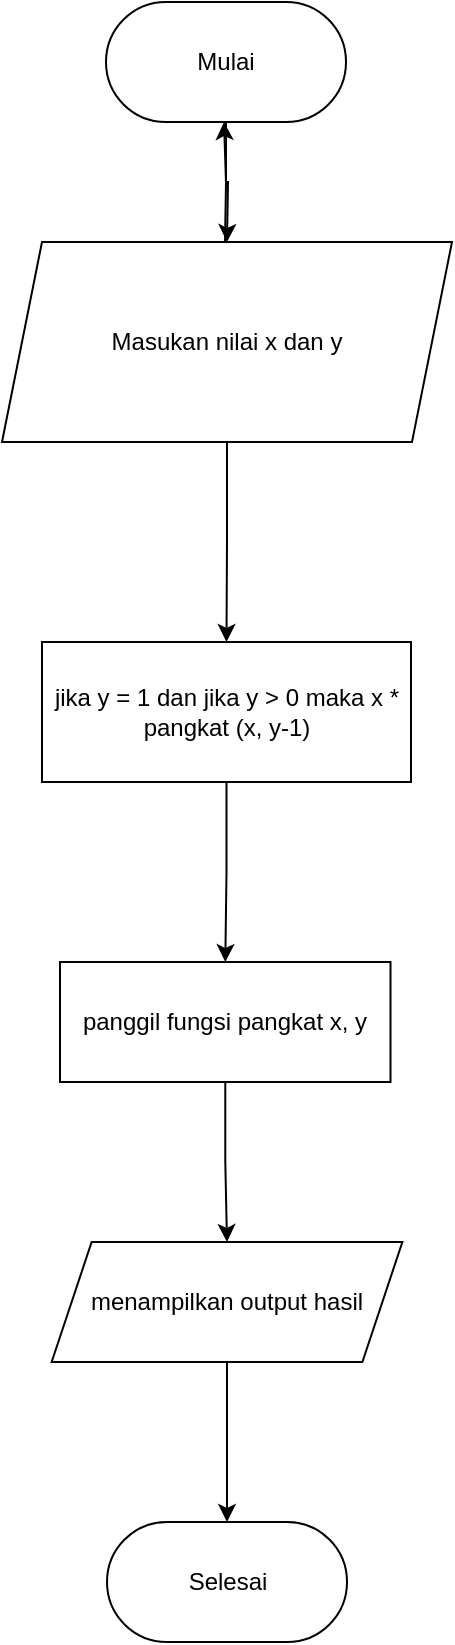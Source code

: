 <mxfile version="22.1.5" type="device">
  <diagram name="Page-1" id="a54dXJfwvHpr4bPgxGBZ">
    <mxGraphModel dx="1434" dy="750" grid="1" gridSize="10" guides="1" tooltips="1" connect="1" arrows="1" fold="1" page="1" pageScale="1" pageWidth="850" pageHeight="1100" math="0" shadow="0">
      <root>
        <mxCell id="0" />
        <mxCell id="1" parent="0" />
        <mxCell id="jzwkM1PvXrok9i4Oe-Ta-3" value="" style="edgeStyle=orthogonalEdgeStyle;rounded=0;orthogonalLoop=1;jettySize=auto;html=1;" edge="1" parent="1" source="jzwkM1PvXrok9i4Oe-Ta-1">
          <mxGeometry relative="1" as="geometry">
            <mxPoint x="425.5" y="200" as="targetPoint" />
          </mxGeometry>
        </mxCell>
        <mxCell id="jzwkM1PvXrok9i4Oe-Ta-1" value="Mulai" style="rounded=1;whiteSpace=wrap;html=1;arcSize=50;" vertex="1" parent="1">
          <mxGeometry x="365" y="80" width="120" height="60" as="geometry" />
        </mxCell>
        <mxCell id="jzwkM1PvXrok9i4Oe-Ta-7" value="" style="edgeStyle=orthogonalEdgeStyle;rounded=0;orthogonalLoop=1;jettySize=auto;html=1;" edge="1" parent="1">
          <mxGeometry relative="1" as="geometry">
            <mxPoint x="424.507" y="200" as="sourcePoint" />
            <mxPoint x="424" y="140" as="targetPoint" />
          </mxGeometry>
        </mxCell>
        <mxCell id="jzwkM1PvXrok9i4Oe-Ta-9" value="" style="edgeStyle=orthogonalEdgeStyle;rounded=0;orthogonalLoop=1;jettySize=auto;html=1;" edge="1" parent="1" source="jzwkM1PvXrok9i4Oe-Ta-4" target="jzwkM1PvXrok9i4Oe-Ta-8">
          <mxGeometry relative="1" as="geometry" />
        </mxCell>
        <mxCell id="jzwkM1PvXrok9i4Oe-Ta-4" value="Masukan nilai x dan y" style="shape=parallelogram;perimeter=parallelogramPerimeter;whiteSpace=wrap;html=1;fixedSize=1;" vertex="1" parent="1">
          <mxGeometry x="313" y="200" width="225" height="100" as="geometry" />
        </mxCell>
        <mxCell id="jzwkM1PvXrok9i4Oe-Ta-11" value="" style="edgeStyle=orthogonalEdgeStyle;rounded=0;orthogonalLoop=1;jettySize=auto;html=1;" edge="1" parent="1" source="jzwkM1PvXrok9i4Oe-Ta-8" target="jzwkM1PvXrok9i4Oe-Ta-10">
          <mxGeometry relative="1" as="geometry" />
        </mxCell>
        <mxCell id="jzwkM1PvXrok9i4Oe-Ta-8" value="jika y = 1 dan jika y &amp;gt; 0 maka x * pangkat (x, y-1)" style="whiteSpace=wrap;html=1;" vertex="1" parent="1">
          <mxGeometry x="333" y="400" width="184.5" height="70" as="geometry" />
        </mxCell>
        <mxCell id="jzwkM1PvXrok9i4Oe-Ta-13" value="" style="edgeStyle=orthogonalEdgeStyle;rounded=0;orthogonalLoop=1;jettySize=auto;html=1;" edge="1" parent="1" source="jzwkM1PvXrok9i4Oe-Ta-10" target="jzwkM1PvXrok9i4Oe-Ta-12">
          <mxGeometry relative="1" as="geometry" />
        </mxCell>
        <mxCell id="jzwkM1PvXrok9i4Oe-Ta-10" value="panggil fungsi pangkat x, y" style="whiteSpace=wrap;html=1;" vertex="1" parent="1">
          <mxGeometry x="342" y="560" width="165.25" height="60" as="geometry" />
        </mxCell>
        <mxCell id="jzwkM1PvXrok9i4Oe-Ta-15" value="" style="edgeStyle=orthogonalEdgeStyle;rounded=0;orthogonalLoop=1;jettySize=auto;html=1;" edge="1" parent="1" source="jzwkM1PvXrok9i4Oe-Ta-12" target="jzwkM1PvXrok9i4Oe-Ta-14">
          <mxGeometry relative="1" as="geometry" />
        </mxCell>
        <mxCell id="jzwkM1PvXrok9i4Oe-Ta-12" value="menampilkan output hasil" style="shape=parallelogram;perimeter=parallelogramPerimeter;whiteSpace=wrap;html=1;fixedSize=1;" vertex="1" parent="1">
          <mxGeometry x="337.82" y="700" width="175.37" height="60" as="geometry" />
        </mxCell>
        <mxCell id="jzwkM1PvXrok9i4Oe-Ta-14" value="Selesai" style="rounded=1;whiteSpace=wrap;html=1;arcSize=50;" vertex="1" parent="1">
          <mxGeometry x="365.505" y="840" width="120" height="60" as="geometry" />
        </mxCell>
      </root>
    </mxGraphModel>
  </diagram>
</mxfile>
